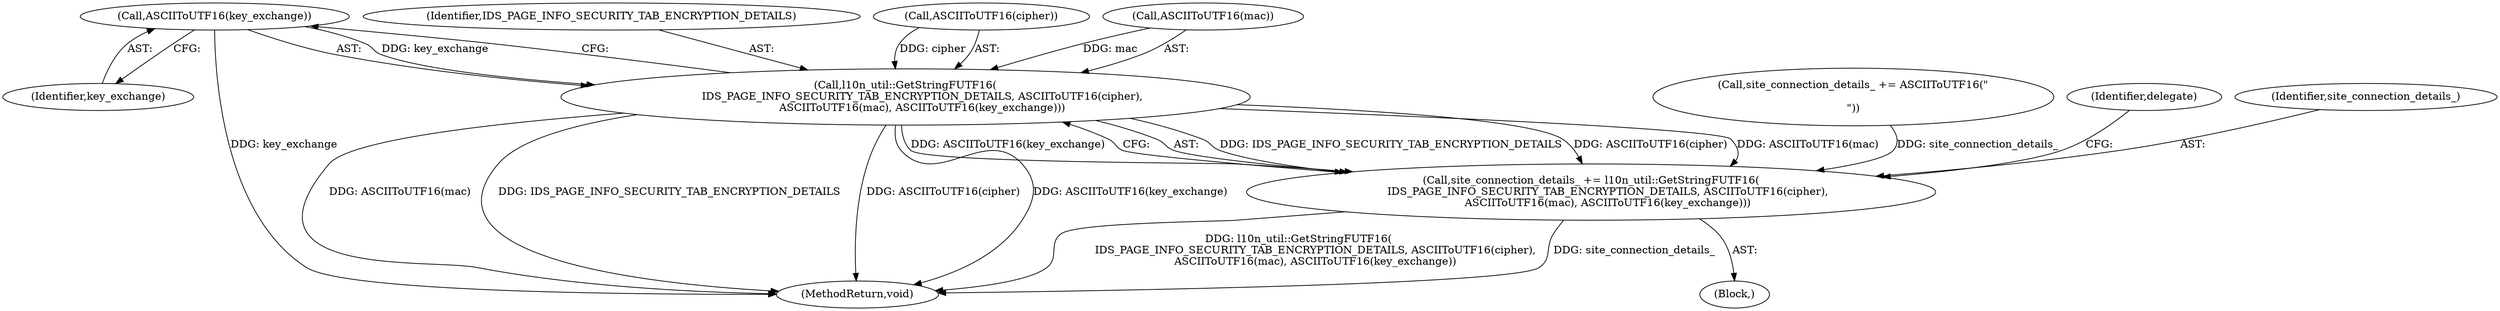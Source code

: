 digraph "0_Chrome_7cde8513c12a6e8ec5d1d1eb1cfd078d9adad3ef@pointer" {
"1000609" [label="(Call,ASCIIToUTF16(key_exchange))"];
"1000603" [label="(Call,l10n_util::GetStringFUTF16(\n          IDS_PAGE_INFO_SECURITY_TAB_ENCRYPTION_DETAILS, ASCIIToUTF16(cipher),\n          ASCIIToUTF16(mac), ASCIIToUTF16(key_exchange)))"];
"1000601" [label="(Call,site_connection_details_ += l10n_util::GetStringFUTF16(\n          IDS_PAGE_INFO_SECURITY_TAB_ENCRYPTION_DETAILS, ASCIIToUTF16(cipher),\n          ASCIIToUTF16(mac), ASCIIToUTF16(key_exchange)))"];
"1000628" [label="(MethodReturn,void)"];
"1000600" [label="(Block,)"];
"1000604" [label="(Identifier,IDS_PAGE_INFO_SECURITY_TAB_ENCRYPTION_DETAILS)"];
"1000567" [label="(Call,site_connection_details_ += ASCIIToUTF16(\"\n\n\"))"];
"1000605" [label="(Call,ASCIIToUTF16(cipher))"];
"1000601" [label="(Call,site_connection_details_ += l10n_util::GetStringFUTF16(\n          IDS_PAGE_INFO_SECURITY_TAB_ENCRYPTION_DETAILS, ASCIIToUTF16(cipher),\n          ASCIIToUTF16(mac), ASCIIToUTF16(key_exchange)))"];
"1000607" [label="(Call,ASCIIToUTF16(mac))"];
"1000613" [label="(Identifier,delegate)"];
"1000602" [label="(Identifier,site_connection_details_)"];
"1000609" [label="(Call,ASCIIToUTF16(key_exchange))"];
"1000610" [label="(Identifier,key_exchange)"];
"1000603" [label="(Call,l10n_util::GetStringFUTF16(\n          IDS_PAGE_INFO_SECURITY_TAB_ENCRYPTION_DETAILS, ASCIIToUTF16(cipher),\n          ASCIIToUTF16(mac), ASCIIToUTF16(key_exchange)))"];
"1000609" -> "1000603"  [label="AST: "];
"1000609" -> "1000610"  [label="CFG: "];
"1000610" -> "1000609"  [label="AST: "];
"1000603" -> "1000609"  [label="CFG: "];
"1000609" -> "1000628"  [label="DDG: key_exchange"];
"1000609" -> "1000603"  [label="DDG: key_exchange"];
"1000603" -> "1000601"  [label="AST: "];
"1000604" -> "1000603"  [label="AST: "];
"1000605" -> "1000603"  [label="AST: "];
"1000607" -> "1000603"  [label="AST: "];
"1000601" -> "1000603"  [label="CFG: "];
"1000603" -> "1000628"  [label="DDG: ASCIIToUTF16(mac)"];
"1000603" -> "1000628"  [label="DDG: IDS_PAGE_INFO_SECURITY_TAB_ENCRYPTION_DETAILS"];
"1000603" -> "1000628"  [label="DDG: ASCIIToUTF16(cipher)"];
"1000603" -> "1000628"  [label="DDG: ASCIIToUTF16(key_exchange)"];
"1000603" -> "1000601"  [label="DDG: IDS_PAGE_INFO_SECURITY_TAB_ENCRYPTION_DETAILS"];
"1000603" -> "1000601"  [label="DDG: ASCIIToUTF16(cipher)"];
"1000603" -> "1000601"  [label="DDG: ASCIIToUTF16(mac)"];
"1000603" -> "1000601"  [label="DDG: ASCIIToUTF16(key_exchange)"];
"1000605" -> "1000603"  [label="DDG: cipher"];
"1000607" -> "1000603"  [label="DDG: mac"];
"1000601" -> "1000600"  [label="AST: "];
"1000602" -> "1000601"  [label="AST: "];
"1000613" -> "1000601"  [label="CFG: "];
"1000601" -> "1000628"  [label="DDG: site_connection_details_"];
"1000601" -> "1000628"  [label="DDG: l10n_util::GetStringFUTF16(\n          IDS_PAGE_INFO_SECURITY_TAB_ENCRYPTION_DETAILS, ASCIIToUTF16(cipher),\n          ASCIIToUTF16(mac), ASCIIToUTF16(key_exchange))"];
"1000567" -> "1000601"  [label="DDG: site_connection_details_"];
}
